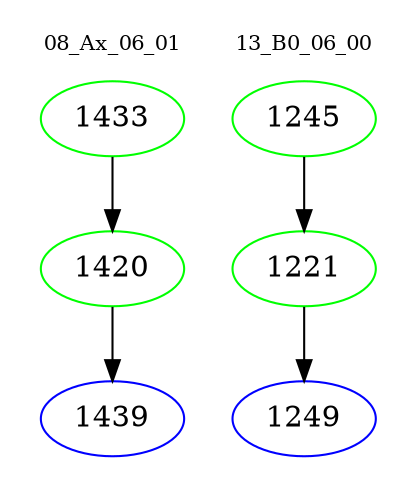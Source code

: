 digraph{
subgraph cluster_0 {
color = white
label = "08_Ax_06_01";
fontsize=10;
T0_1433 [label="1433", color="green"]
T0_1433 -> T0_1420 [color="black"]
T0_1420 [label="1420", color="green"]
T0_1420 -> T0_1439 [color="black"]
T0_1439 [label="1439", color="blue"]
}
subgraph cluster_1 {
color = white
label = "13_B0_06_00";
fontsize=10;
T1_1245 [label="1245", color="green"]
T1_1245 -> T1_1221 [color="black"]
T1_1221 [label="1221", color="green"]
T1_1221 -> T1_1249 [color="black"]
T1_1249 [label="1249", color="blue"]
}
}
